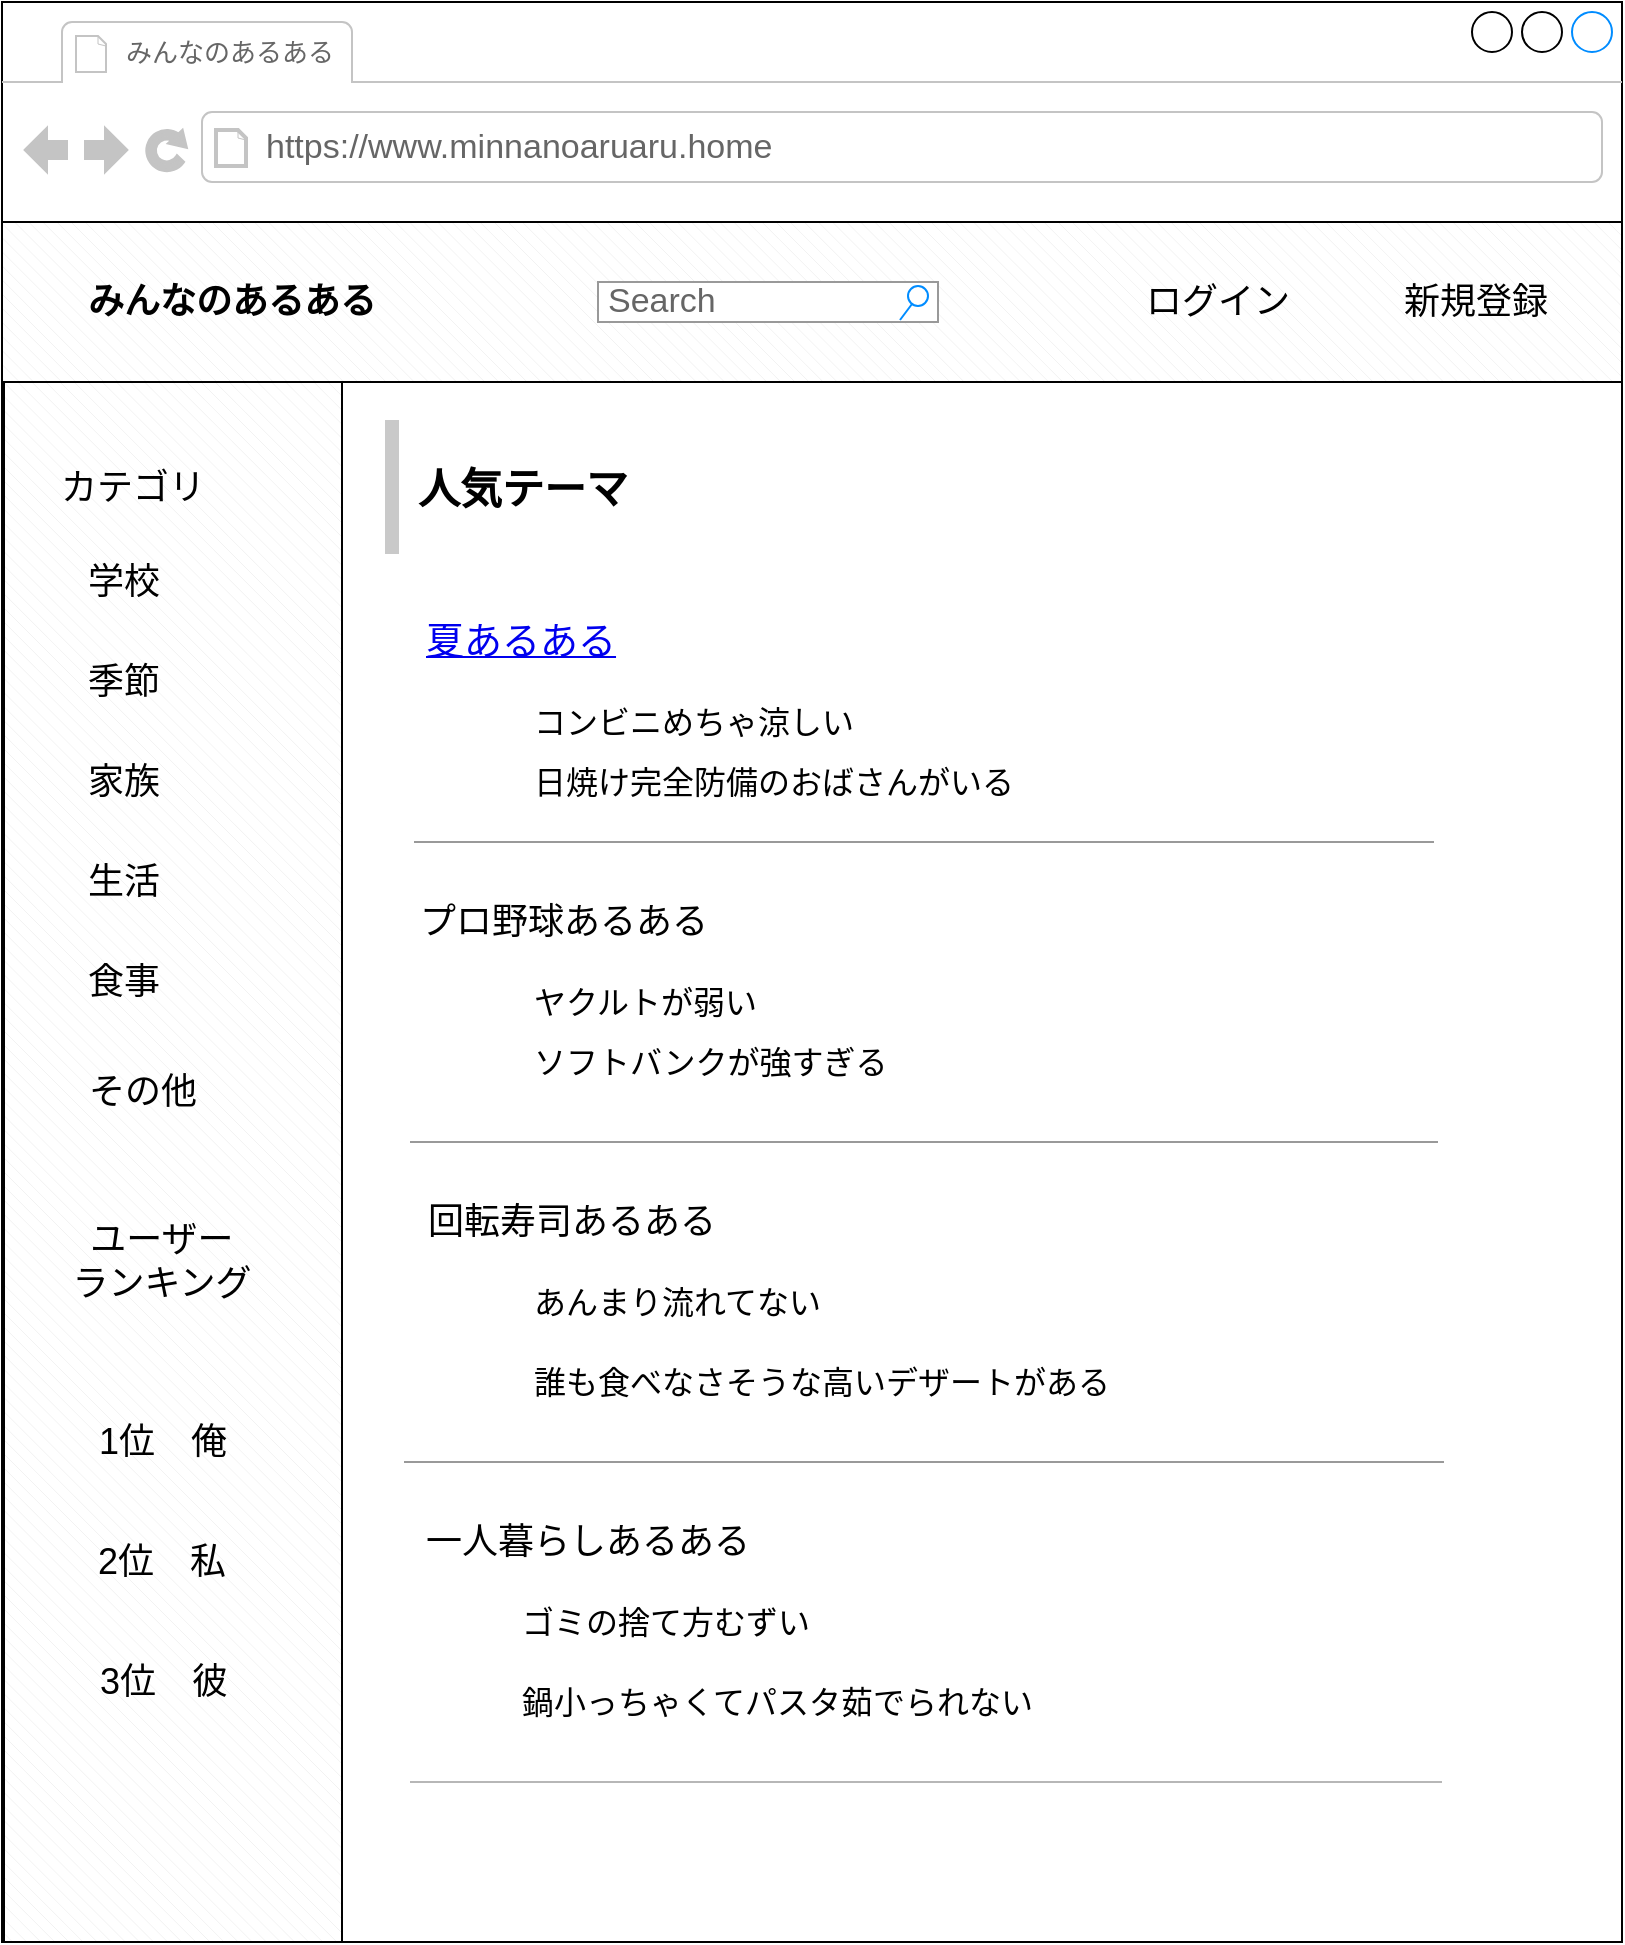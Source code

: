 <mxfile version="13.10.9" type="github" pages="2">
  <diagram id="JQWyWy0vTpY4Uh1TzkyL" name="トップ">
    <mxGraphModel dx="1065" dy="736" grid="1" gridSize="10" guides="1" tooltips="1" connect="1" arrows="1" fold="1" page="1" pageScale="1" pageWidth="827" pageHeight="1169" math="0" shadow="0">
      <root>
        <mxCell id="tlsIqxzMy-CoewqOcP2F-0" />
        <mxCell id="tlsIqxzMy-CoewqOcP2F-1" parent="tlsIqxzMy-CoewqOcP2F-0" />
        <UserObject label="" link="https://viewer.diagrams.net/?page-id=JQWyWy0vTpY4Uh1TzkyL&amp;highlight=0000ff&amp;edit=_blank&amp;layers=1&amp;nav=1&amp;page-id=JQWyWy0vTpY4Uh1TzkyL#Hhironobu0824%2Faruaruapp%2Fmaster%2F%E5%90%8D%E7%A7%B0%E6%9C%AA%E8%A8%AD%E5%AE%9A%E3%83%95%E3%82%A1%E3%82%A4%E3%83%AB.drawio" id="Q3BU7ab5tg5REgMuj1rq-0">
          <mxCell style="strokeWidth=1;shadow=0;dashed=0;align=center;html=1;shape=mxgraph.mockup.containers.browserWindow;rSize=0;strokeColor2=#008cff;strokeColor3=#c4c4c4;mainText=,;recursiveResize=0;labelBorderColor=#000000;fontSize=13;" vertex="1" parent="tlsIqxzMy-CoewqOcP2F-1">
            <mxGeometry x="70" y="30" width="810" height="970" as="geometry" />
          </mxCell>
        </UserObject>
        <mxCell id="VmW9_iYFvrXpFQ7Tvkb8-0" value="" style="verticalLabelPosition=bottom;verticalAlign=top;html=1;shape=mxgraph.basic.patternFillRect;fillStyle=diagRev;step=5;fillStrokeWidth=0.2;fillStrokeColor=#dddddd;fontSize=18;align=left;" vertex="1" parent="Q3BU7ab5tg5REgMuj1rq-0">
          <mxGeometry x="1" y="190" width="169" height="780" as="geometry" />
        </mxCell>
        <mxCell id="YG47QdEDJEbzi8OzW8HD-0" value="" style="verticalLabelPosition=bottom;verticalAlign=top;html=1;shape=mxgraph.basic.patternFillRect;fillStyle=diagRev;step=5;fillStrokeWidth=0.2;fillStrokeColor=#dddddd;fontSize=18;align=left;" vertex="1" parent="Q3BU7ab5tg5REgMuj1rq-0">
          <mxGeometry y="110" width="810" height="80" as="geometry" />
        </mxCell>
        <mxCell id="Q3BU7ab5tg5REgMuj1rq-1" value="みんなのあるある" style="strokeWidth=1;shadow=0;dashed=0;align=center;html=1;shape=mxgraph.mockup.containers.anchor;fontSize=13;fontColor=#666666;align=left;" vertex="1" parent="Q3BU7ab5tg5REgMuj1rq-0">
          <mxGeometry x="60" y="12" width="110" height="26" as="geometry" />
        </mxCell>
        <mxCell id="Q3BU7ab5tg5REgMuj1rq-2" value="https://www.minnanoaruaru.home" style="strokeWidth=1;shadow=0;dashed=0;align=center;html=1;shape=mxgraph.mockup.containers.anchor;rSize=0;fontSize=17;fontColor=#666666;align=left;" vertex="1" parent="Q3BU7ab5tg5REgMuj1rq-0">
          <mxGeometry x="130" y="60" width="250" height="26" as="geometry" />
        </mxCell>
        <mxCell id="Q3BU7ab5tg5REgMuj1rq-5" value="みんなのあるある" style="text;html=1;strokeColor=none;fillColor=none;align=center;verticalAlign=middle;whiteSpace=wrap;rounded=0;fontSize=18;fontStyle=1" vertex="1" parent="Q3BU7ab5tg5REgMuj1rq-0">
          <mxGeometry y="120" width="230" height="60" as="geometry" />
        </mxCell>
        <mxCell id="Q3BU7ab5tg5REgMuj1rq-6" value="Search" style="strokeWidth=1;shadow=0;dashed=0;align=center;html=1;shape=mxgraph.mockup.forms.searchBox;strokeColor=#999999;mainText=;strokeColor2=#008cff;fontColor=#666666;fontSize=17;align=left;spacingLeft=3;" vertex="1" parent="Q3BU7ab5tg5REgMuj1rq-0">
          <mxGeometry x="298" y="140" width="170" height="20" as="geometry" />
        </mxCell>
        <mxCell id="Q3BU7ab5tg5REgMuj1rq-7" value="ログイン" style="text;html=1;strokeColor=none;fillColor=none;align=center;verticalAlign=middle;whiteSpace=wrap;rounded=0;fontSize=18;" vertex="1" parent="Q3BU7ab5tg5REgMuj1rq-0">
          <mxGeometry x="566" y="140" width="84" height="20" as="geometry" />
        </mxCell>
        <mxCell id="Q3BU7ab5tg5REgMuj1rq-8" value="新規登録" style="text;html=1;strokeColor=none;fillColor=none;align=center;verticalAlign=middle;whiteSpace=wrap;rounded=0;fontSize=18;" vertex="1" parent="Q3BU7ab5tg5REgMuj1rq-0">
          <mxGeometry x="700" y="140" width="74" height="20" as="geometry" />
        </mxCell>
        <mxCell id="Q3BU7ab5tg5REgMuj1rq-9" value="カテゴリ" style="text;html=1;align=center;verticalAlign=middle;resizable=0;points=[];autosize=1;fontSize=18;" vertex="1" parent="Q3BU7ab5tg5REgMuj1rq-0">
          <mxGeometry x="20" y="227.5" width="90" height="30" as="geometry" />
        </mxCell>
        <mxCell id="Q3BU7ab5tg5REgMuj1rq-10" value="学校" style="text;html=1;strokeColor=none;fillColor=none;align=center;verticalAlign=middle;whiteSpace=wrap;rounded=0;fontSize=18;" vertex="1" parent="Q3BU7ab5tg5REgMuj1rq-0">
          <mxGeometry x="41" y="280" width="40" height="20" as="geometry" />
        </mxCell>
        <mxCell id="Q3BU7ab5tg5REgMuj1rq-11" value="季節" style="text;html=1;strokeColor=none;fillColor=none;align=center;verticalAlign=middle;whiteSpace=wrap;rounded=0;fontSize=18;" vertex="1" parent="Q3BU7ab5tg5REgMuj1rq-0">
          <mxGeometry x="41" y="330" width="40" height="20" as="geometry" />
        </mxCell>
        <mxCell id="Q3BU7ab5tg5REgMuj1rq-12" value="家族" style="text;html=1;strokeColor=none;fillColor=none;align=center;verticalAlign=middle;whiteSpace=wrap;rounded=0;fontSize=18;" vertex="1" parent="Q3BU7ab5tg5REgMuj1rq-0">
          <mxGeometry x="41" y="380" width="40" height="20" as="geometry" />
        </mxCell>
        <mxCell id="Q3BU7ab5tg5REgMuj1rq-13" value="生活" style="text;html=1;strokeColor=none;fillColor=none;align=center;verticalAlign=middle;whiteSpace=wrap;rounded=0;fontSize=18;" vertex="1" parent="Q3BU7ab5tg5REgMuj1rq-0">
          <mxGeometry x="41" y="430" width="40" height="20" as="geometry" />
        </mxCell>
        <mxCell id="Q3BU7ab5tg5REgMuj1rq-14" value="食事" style="text;html=1;strokeColor=none;fillColor=none;align=center;verticalAlign=middle;whiteSpace=wrap;rounded=0;fontSize=18;" vertex="1" parent="Q3BU7ab5tg5REgMuj1rq-0">
          <mxGeometry x="41" y="480" width="40" height="20" as="geometry" />
        </mxCell>
        <mxCell id="Q3BU7ab5tg5REgMuj1rq-15" value="その他" style="text;html=1;strokeColor=none;fillColor=none;align=center;verticalAlign=middle;whiteSpace=wrap;rounded=0;fontSize=18;" vertex="1" parent="Q3BU7ab5tg5REgMuj1rq-0">
          <mxGeometry x="41" y="530" width="59" height="30" as="geometry" />
        </mxCell>
        <mxCell id="Q3BU7ab5tg5REgMuj1rq-16" value="ユーザー&lt;br&gt;ランキング" style="text;html=1;strokeColor=none;fillColor=none;align=center;verticalAlign=middle;whiteSpace=wrap;rounded=0;fontSize=18;" vertex="1" parent="Q3BU7ab5tg5REgMuj1rq-0">
          <mxGeometry x="20" y="620" width="120" height="20" as="geometry" />
        </mxCell>
        <mxCell id="Q3BU7ab5tg5REgMuj1rq-17" value="1位　俺" style="text;html=1;strokeColor=none;fillColor=none;align=center;verticalAlign=middle;whiteSpace=wrap;rounded=0;fontSize=18;" vertex="1" parent="Q3BU7ab5tg5REgMuj1rq-0">
          <mxGeometry x="41" y="710" width="79" height="20" as="geometry" />
        </mxCell>
        <mxCell id="Q3BU7ab5tg5REgMuj1rq-18" value="2位　私" style="text;html=1;strokeColor=none;fillColor=none;align=center;verticalAlign=middle;whiteSpace=wrap;rounded=0;fontSize=18;" vertex="1" parent="Q3BU7ab5tg5REgMuj1rq-0">
          <mxGeometry x="45.25" y="770" width="69.5" height="20" as="geometry" />
        </mxCell>
        <mxCell id="Q3BU7ab5tg5REgMuj1rq-19" value="3位　彼" style="text;html=1;strokeColor=none;fillColor=none;align=center;verticalAlign=middle;whiteSpace=wrap;rounded=0;fontSize=18;" vertex="1" parent="Q3BU7ab5tg5REgMuj1rq-0">
          <mxGeometry x="45.75" y="830" width="69.5" height="20" as="geometry" />
        </mxCell>
        <mxCell id="Q3BU7ab5tg5REgMuj1rq-23" value="&lt;font style=&quot;font-size: 21px&quot;&gt;人気テーマ&lt;/font&gt;" style="text;html=1;strokeColor=none;fillColor=none;align=left;verticalAlign=middle;whiteSpace=wrap;rounded=0;fontSize=18;fontStyle=1" vertex="1" parent="Q3BU7ab5tg5REgMuj1rq-0">
          <mxGeometry x="206" y="220" width="244" height="45" as="geometry" />
        </mxCell>
        <mxCell id="Q3BU7ab5tg5REgMuj1rq-24" value="&lt;font style=&quot;font-size: 19px&quot;&gt;&lt;a href=&quot;ページ2&quot;&gt;夏あるある&lt;/a&gt;&lt;/font&gt;" style="text;html=1;strokeColor=none;fillColor=none;align=left;verticalAlign=middle;whiteSpace=wrap;rounded=0;fontSize=18;" vertex="1" parent="Q3BU7ab5tg5REgMuj1rq-0">
          <mxGeometry x="210" y="300" width="120" height="40" as="geometry" />
        </mxCell>
        <mxCell id="Q3BU7ab5tg5REgMuj1rq-25" value="コンビニめちゃ涼しい" style="text;html=1;strokeColor=none;fillColor=none;align=left;verticalAlign=middle;whiteSpace=wrap;rounded=0;fontSize=16;" vertex="1" parent="Q3BU7ab5tg5REgMuj1rq-0">
          <mxGeometry x="264" y="350" width="204" height="20" as="geometry" />
        </mxCell>
        <mxCell id="Q3BU7ab5tg5REgMuj1rq-26" value="日焼け完全防備のおばさんがいる" style="text;html=1;strokeColor=none;fillColor=none;align=left;verticalAlign=middle;whiteSpace=wrap;rounded=0;fontSize=16;" vertex="1" parent="Q3BU7ab5tg5REgMuj1rq-0">
          <mxGeometry x="264" y="380" width="274" height="20" as="geometry" />
        </mxCell>
        <mxCell id="Q3BU7ab5tg5REgMuj1rq-27" value="プロ野球あるある" style="text;html=1;strokeColor=none;fillColor=none;align=center;verticalAlign=middle;whiteSpace=wrap;rounded=0;fontSize=18;" vertex="1" parent="Q3BU7ab5tg5REgMuj1rq-0">
          <mxGeometry x="206" y="450" width="150" height="20" as="geometry" />
        </mxCell>
        <mxCell id="Q3BU7ab5tg5REgMuj1rq-28" value="ヤクルトが弱い" style="text;html=1;strokeColor=none;fillColor=none;align=left;verticalAlign=middle;whiteSpace=wrap;rounded=0;fontSize=16;" vertex="1" parent="Q3BU7ab5tg5REgMuj1rq-0">
          <mxGeometry x="264" y="490" width="140" height="20" as="geometry" />
        </mxCell>
        <mxCell id="Q3BU7ab5tg5REgMuj1rq-29" value="ソフトバンクが強すぎる" style="text;html=1;strokeColor=none;fillColor=none;align=left;verticalAlign=middle;whiteSpace=wrap;rounded=0;fontSize=16;" vertex="1" parent="Q3BU7ab5tg5REgMuj1rq-0">
          <mxGeometry x="264" y="520" width="210" height="20" as="geometry" />
        </mxCell>
        <mxCell id="Q3BU7ab5tg5REgMuj1rq-30" value="回転寿司あるある" style="text;html=1;strokeColor=none;fillColor=none;align=center;verticalAlign=middle;whiteSpace=wrap;rounded=0;fontSize=18;" vertex="1" parent="Q3BU7ab5tg5REgMuj1rq-0">
          <mxGeometry x="210" y="600" width="150" height="20" as="geometry" />
        </mxCell>
        <mxCell id="Q3BU7ab5tg5REgMuj1rq-31" value="あんまり流れてない" style="text;html=1;strokeColor=none;fillColor=none;align=left;verticalAlign=middle;whiteSpace=wrap;rounded=0;fontSize=16;" vertex="1" parent="Q3BU7ab5tg5REgMuj1rq-0">
          <mxGeometry x="264" y="640" width="164" height="20" as="geometry" />
        </mxCell>
        <mxCell id="Q3BU7ab5tg5REgMuj1rq-32" value="誰も食べなさそうな高いデザートがある" style="text;html=1;strokeColor=none;fillColor=none;align=left;verticalAlign=middle;whiteSpace=wrap;rounded=0;fontSize=16;" vertex="1" parent="Q3BU7ab5tg5REgMuj1rq-0">
          <mxGeometry x="264" y="680" width="344" height="20" as="geometry" />
        </mxCell>
        <mxCell id="9l3WBcSdyewp3wXsPgVu-3" value="" style="verticalLabelPosition=bottom;shadow=0;dashed=0;align=center;html=1;verticalAlign=top;strokeWidth=1;shape=mxgraph.mockup.markup.line;strokeColor=#999999;fontSize=18;" vertex="1" parent="Q3BU7ab5tg5REgMuj1rq-0">
          <mxGeometry x="206" y="410" width="510" height="20" as="geometry" />
        </mxCell>
        <mxCell id="9l3WBcSdyewp3wXsPgVu-6" value="" style="verticalLabelPosition=bottom;shadow=0;dashed=0;align=center;html=1;verticalAlign=top;strokeWidth=1;shape=mxgraph.mockup.markup.line;strokeColor=#999999;fontSize=18;" vertex="1" parent="Q3BU7ab5tg5REgMuj1rq-0">
          <mxGeometry x="204" y="560" width="514" height="20" as="geometry" />
        </mxCell>
        <mxCell id="9l3WBcSdyewp3wXsPgVu-7" value="" style="verticalLabelPosition=bottom;shadow=0;dashed=0;align=center;html=1;verticalAlign=top;strokeWidth=1;shape=mxgraph.mockup.markup.line;strokeColor=#999999;fontSize=18;" vertex="1" parent="Q3BU7ab5tg5REgMuj1rq-0">
          <mxGeometry x="201" y="720" width="520" height="20" as="geometry" />
        </mxCell>
        <mxCell id="VkD0JdiJiW4i1E3o962Y-0" value="" style="shape=partialRectangle;whiteSpace=wrap;html=1;right=0;top=0;bottom=0;fillColor=none;routingCenterX=-0.5;strokeColor=#B3B3B3;strokeWidth=7;fontSize=18;opacity=70;align=left;" vertex="1" parent="Q3BU7ab5tg5REgMuj1rq-0">
          <mxGeometry x="195" y="212.5" width="415" height="60" as="geometry" />
        </mxCell>
        <mxCell id="0ygHku2nrfEcEXg2gFak-1" value="一人暮らしあるある" style="text;html=1;strokeColor=none;fillColor=none;align=left;verticalAlign=middle;whiteSpace=wrap;rounded=0;fontSize=18;opacity=70;" vertex="1" parent="Q3BU7ab5tg5REgMuj1rq-0">
          <mxGeometry x="210" y="760" width="170" height="20" as="geometry" />
        </mxCell>
        <mxCell id="0ygHku2nrfEcEXg2gFak-3" value="&lt;font style=&quot;font-size: 16px&quot;&gt;ゴミの捨て方むずい&lt;/font&gt;" style="text;html=1;strokeColor=none;fillColor=none;align=left;verticalAlign=middle;whiteSpace=wrap;rounded=0;fontSize=18;opacity=70;" vertex="1" parent="Q3BU7ab5tg5REgMuj1rq-0">
          <mxGeometry x="258" y="800" width="212" height="20" as="geometry" />
        </mxCell>
        <mxCell id="0ygHku2nrfEcEXg2gFak-4" value="&lt;span style=&quot;font-size: 16px&quot;&gt;鍋小っちゃくてパスタ茹でられない&lt;/span&gt;" style="text;html=1;strokeColor=none;fillColor=none;align=left;verticalAlign=middle;whiteSpace=wrap;rounded=0;fontSize=18;opacity=70;" vertex="1" parent="Q3BU7ab5tg5REgMuj1rq-0">
          <mxGeometry x="258" y="840" width="262" height="20" as="geometry" />
        </mxCell>
        <mxCell id="0ygHku2nrfEcEXg2gFak-5" value="" style="verticalLabelPosition=bottom;shadow=0;dashed=0;align=center;html=1;verticalAlign=top;strokeWidth=1;shape=mxgraph.mockup.markup.line;strokeColor=#999999;fontSize=18;opacity=70;" vertex="1" parent="Q3BU7ab5tg5REgMuj1rq-0">
          <mxGeometry x="204" y="880" width="516" height="20" as="geometry" />
        </mxCell>
      </root>
    </mxGraphModel>
  </diagram>
  <diagram id="bf_GO7GSEGs-2usiYzlT" name="個別">
    <mxGraphModel dx="1065" dy="1905" grid="1" gridSize="10" guides="1" tooltips="1" connect="1" arrows="1" fold="1" page="1" pageScale="1" pageWidth="827" pageHeight="1169" math="0" shadow="0">
      <root>
        <mxCell id="FQ8Olp8cKsS3CSEHPEwH-0" />
        <mxCell id="FQ8Olp8cKsS3CSEHPEwH-1" parent="FQ8Olp8cKsS3CSEHPEwH-0" />
        <mxCell id="zOC9tIDwUw4pU7DWZ6io-1" value="" style="verticalLabelPosition=bottom;verticalAlign=top;html=1;shape=mxgraph.basic.rect;fillColor2=none;strokeWidth=1;size=20;indent=5;fontSize=18;align=left;" vertex="1" parent="FQ8Olp8cKsS3CSEHPEwH-1">
          <mxGeometry x="430" y="60" width="120" height="60" as="geometry" />
        </mxCell>
        <UserObject label="" link="https://viewer.diagrams.net/?page-id=JQWyWy0vTpY4Uh1TzkyL&amp;highlight=0000ff&amp;edit=_blank&amp;layers=1&amp;nav=1&amp;page-id=JQWyWy0vTpY4Uh1TzkyL#Hhironobu0824%2Faruaruapp%2Fmaster%2F%E5%90%8D%E7%A7%B0%E6%9C%AA%E8%A8%AD%E5%AE%9A%E3%83%95%E3%82%A1%E3%82%A4%E3%83%AB.drawio" id="ctEzAyNJ82Mr7fy5SOiO-1">
          <mxCell style="strokeWidth=1;shadow=0;dashed=1;align=center;html=1;shape=mxgraph.mockup.containers.browserWindow;rSize=0;strokeColor2=#008cff;strokeColor3=#c4c4c4;mainText=,;recursiveResize=0;labelBorderColor=#000000;fontSize=13;dashPattern=1 1;" vertex="1" parent="FQ8Olp8cKsS3CSEHPEwH-1">
            <mxGeometry x="9" y="-280" width="810" height="970" as="geometry" />
          </mxCell>
        </UserObject>
        <mxCell id="a3haHPYpsiXNYjHjg2dh-1" value="" style="shape=partialRectangle;whiteSpace=wrap;html=1;right=0;top=0;bottom=0;fillColor=#f5f5f5;routingCenterX=-0.5;fontSize=18;align=left;strokeColor=#666666;opacity=70;strokeWidth=7;fontColor=#333333;" vertex="1" parent="ctEzAyNJ82Mr7fy5SOiO-1">
          <mxGeometry x="205" y="220" width="570" height="90" as="geometry" />
        </mxCell>
        <mxCell id="zOC9tIDwUw4pU7DWZ6io-8" value="" style="verticalLabelPosition=bottom;verticalAlign=top;html=1;shape=mxgraph.basic.patternFillRect;fillStyle=diagRev;step=5;fillStrokeWidth=0.2;fillStrokeColor=#dddddd;fontSize=18;align=left;" vertex="1" parent="ctEzAyNJ82Mr7fy5SOiO-1">
          <mxGeometry y="110" width="810" height="80" as="geometry" />
        </mxCell>
        <mxCell id="zOC9tIDwUw4pU7DWZ6io-7" value="" style="verticalLabelPosition=bottom;verticalAlign=top;html=1;shape=mxgraph.basic.patternFillRect;fillStyle=diagRev;step=5;fillStrokeWidth=0.2;fillStrokeColor=#dddddd;fontSize=18;align=left;" vertex="1" parent="ctEzAyNJ82Mr7fy5SOiO-1">
          <mxGeometry x="1" y="190" width="169" height="780" as="geometry" />
        </mxCell>
        <mxCell id="ctEzAyNJ82Mr7fy5SOiO-2" value="みんなのあるある" style="strokeWidth=1;shadow=0;dashed=0;align=center;html=1;shape=mxgraph.mockup.containers.anchor;fontSize=13;fontColor=#666666;align=left;" vertex="1" parent="ctEzAyNJ82Mr7fy5SOiO-1">
          <mxGeometry x="60" y="12" width="110" height="26" as="geometry" />
        </mxCell>
        <mxCell id="ctEzAyNJ82Mr7fy5SOiO-3" value="https://www.minnanoaruaru.home" style="strokeWidth=1;shadow=0;dashed=0;align=center;html=1;shape=mxgraph.mockup.containers.anchor;rSize=0;fontSize=17;fontColor=#666666;align=left;" vertex="1" parent="ctEzAyNJ82Mr7fy5SOiO-1">
          <mxGeometry x="130" y="60" width="250" height="26" as="geometry" />
        </mxCell>
        <mxCell id="ctEzAyNJ82Mr7fy5SOiO-9" value="みんなのあるある" style="text;html=1;strokeColor=none;fillColor=none;align=center;verticalAlign=middle;whiteSpace=wrap;rounded=0;fontSize=18;fontStyle=1" vertex="1" parent="ctEzAyNJ82Mr7fy5SOiO-1">
          <mxGeometry x="1" y="120" width="230" height="60" as="geometry" />
        </mxCell>
        <mxCell id="ctEzAyNJ82Mr7fy5SOiO-5" value="Search" style="strokeWidth=1;shadow=0;dashed=0;align=center;html=1;shape=mxgraph.mockup.forms.searchBox;strokeColor=#999999;mainText=;strokeColor2=#008cff;fontColor=#666666;fontSize=17;align=left;spacingLeft=3;" vertex="1" parent="ctEzAyNJ82Mr7fy5SOiO-1">
          <mxGeometry x="302" y="140" width="170" height="20" as="geometry" />
        </mxCell>
        <mxCell id="ctEzAyNJ82Mr7fy5SOiO-11" value="ログイン" style="text;html=1;strokeColor=none;fillColor=none;align=center;verticalAlign=middle;whiteSpace=wrap;rounded=0;fontSize=18;" vertex="1" parent="ctEzAyNJ82Mr7fy5SOiO-1">
          <mxGeometry x="566" y="140" width="84" height="20" as="geometry" />
        </mxCell>
        <mxCell id="ctEzAyNJ82Mr7fy5SOiO-12" value="新規登録" style="text;html=1;strokeColor=none;fillColor=none;align=center;verticalAlign=middle;whiteSpace=wrap;rounded=0;fontSize=18;" vertex="1" parent="ctEzAyNJ82Mr7fy5SOiO-1">
          <mxGeometry x="699" y="140" width="74" height="20" as="geometry" />
        </mxCell>
        <mxCell id="ctEzAyNJ82Mr7fy5SOiO-17" value="カテゴリ" style="text;html=1;align=center;verticalAlign=middle;resizable=0;points=[];autosize=1;fontSize=18;" vertex="1" parent="ctEzAyNJ82Mr7fy5SOiO-1">
          <mxGeometry x="16" y="210" width="90" height="30" as="geometry" />
        </mxCell>
        <mxCell id="ctEzAyNJ82Mr7fy5SOiO-18" value="学校" style="text;html=1;strokeColor=none;fillColor=none;align=center;verticalAlign=middle;whiteSpace=wrap;rounded=0;fontSize=18;" vertex="1" parent="ctEzAyNJ82Mr7fy5SOiO-1">
          <mxGeometry x="41" y="280" width="40" height="20" as="geometry" />
        </mxCell>
        <mxCell id="ctEzAyNJ82Mr7fy5SOiO-19" value="季節" style="text;html=1;strokeColor=none;fillColor=none;align=center;verticalAlign=middle;whiteSpace=wrap;rounded=0;fontSize=18;" vertex="1" parent="ctEzAyNJ82Mr7fy5SOiO-1">
          <mxGeometry x="41" y="330" width="40" height="20" as="geometry" />
        </mxCell>
        <mxCell id="ctEzAyNJ82Mr7fy5SOiO-21" value="家族" style="text;html=1;strokeColor=none;fillColor=none;align=center;verticalAlign=middle;whiteSpace=wrap;rounded=0;fontSize=18;" vertex="1" parent="ctEzAyNJ82Mr7fy5SOiO-1">
          <mxGeometry x="41" y="380" width="40" height="20" as="geometry" />
        </mxCell>
        <mxCell id="ctEzAyNJ82Mr7fy5SOiO-22" value="生活" style="text;html=1;strokeColor=none;fillColor=none;align=center;verticalAlign=middle;whiteSpace=wrap;rounded=0;fontSize=18;" vertex="1" parent="ctEzAyNJ82Mr7fy5SOiO-1">
          <mxGeometry x="41" y="430" width="40" height="20" as="geometry" />
        </mxCell>
        <mxCell id="ctEzAyNJ82Mr7fy5SOiO-23" value="食事" style="text;html=1;strokeColor=none;fillColor=none;align=center;verticalAlign=middle;whiteSpace=wrap;rounded=0;fontSize=18;" vertex="1" parent="ctEzAyNJ82Mr7fy5SOiO-1">
          <mxGeometry x="41" y="480" width="40" height="20" as="geometry" />
        </mxCell>
        <mxCell id="ctEzAyNJ82Mr7fy5SOiO-24" value="その他" style="text;html=1;strokeColor=none;fillColor=none;align=center;verticalAlign=middle;whiteSpace=wrap;rounded=0;fontSize=18;" vertex="1" parent="ctEzAyNJ82Mr7fy5SOiO-1">
          <mxGeometry x="41" y="530" width="59" height="30" as="geometry" />
        </mxCell>
        <mxCell id="ctEzAyNJ82Mr7fy5SOiO-25" value="ユーザー&lt;br&gt;ランキング" style="text;html=1;strokeColor=none;fillColor=none;align=center;verticalAlign=middle;whiteSpace=wrap;rounded=0;fontSize=18;" vertex="1" parent="ctEzAyNJ82Mr7fy5SOiO-1">
          <mxGeometry x="20" y="620" width="120" height="20" as="geometry" />
        </mxCell>
        <mxCell id="ctEzAyNJ82Mr7fy5SOiO-26" value="1位　俺" style="text;html=1;strokeColor=none;fillColor=none;align=center;verticalAlign=middle;whiteSpace=wrap;rounded=0;fontSize=18;" vertex="1" parent="ctEzAyNJ82Mr7fy5SOiO-1">
          <mxGeometry x="41" y="710" width="79" height="20" as="geometry" />
        </mxCell>
        <mxCell id="ctEzAyNJ82Mr7fy5SOiO-27" value="2位　私" style="text;html=1;strokeColor=none;fillColor=none;align=center;verticalAlign=middle;whiteSpace=wrap;rounded=0;fontSize=18;" vertex="1" parent="ctEzAyNJ82Mr7fy5SOiO-1">
          <mxGeometry x="45.25" y="770" width="69.5" height="20" as="geometry" />
        </mxCell>
        <mxCell id="ctEzAyNJ82Mr7fy5SOiO-28" value="3位　彼" style="text;html=1;strokeColor=none;fillColor=none;align=center;verticalAlign=middle;whiteSpace=wrap;rounded=0;fontSize=18;" vertex="1" parent="ctEzAyNJ82Mr7fy5SOiO-1">
          <mxGeometry x="45.75" y="830" width="69.5" height="20" as="geometry" />
        </mxCell>
        <mxCell id="MCTT5lJKMhQnmLzxT7nn-38" value="&amp;nbsp;3 甲子園ずっと見がち" style="text;html=1;strokeColor=none;fillColor=none;align=left;verticalAlign=middle;whiteSpace=wrap;rounded=0;fontSize=18;" vertex="1" parent="ctEzAyNJ82Mr7fy5SOiO-1">
          <mxGeometry x="240" y="580" width="294" height="20" as="geometry" />
        </mxCell>
        <mxCell id="MCTT5lJKMhQnmLzxT7nn-39" value="いいね数　4&lt;br&gt;by　hironobu" style="text;html=1;strokeColor=none;fillColor=none;align=left;verticalAlign=top;whiteSpace=wrap;rounded=0;fontSize=18;" vertex="1" parent="ctEzAyNJ82Mr7fy5SOiO-1">
          <mxGeometry x="524" y="610" width="214" height="60" as="geometry" />
        </mxCell>
        <mxCell id="ctEzAyNJ82Mr7fy5SOiO-43" value="2 日焼け完全防備のおばさんがいる" style="text;html=1;strokeColor=none;fillColor=none;align=left;verticalAlign=middle;whiteSpace=wrap;rounded=0;fontSize=18;" vertex="1" parent="ctEzAyNJ82Mr7fy5SOiO-1">
          <mxGeometry x="240" y="450" width="294" height="20" as="geometry" />
        </mxCell>
        <mxCell id="MCTT5lJKMhQnmLzxT7nn-9" value="いいね数　4&lt;br&gt;by　hironobu" style="text;html=1;strokeColor=none;fillColor=none;align=left;verticalAlign=top;whiteSpace=wrap;rounded=0;fontSize=18;" vertex="1" parent="ctEzAyNJ82Mr7fy5SOiO-1">
          <mxGeometry x="521" y="490" width="214" height="60" as="geometry" />
        </mxCell>
        <mxCell id="ctEzAyNJ82Mr7fy5SOiO-42" value="1&amp;nbsp; コンビニめちゃ涼しい" style="text;html=1;strokeColor=none;fillColor=none;align=left;verticalAlign=middle;whiteSpace=wrap;rounded=0;fontSize=18;" vertex="1" parent="ctEzAyNJ82Mr7fy5SOiO-1">
          <mxGeometry x="240" y="340" width="204" height="20" as="geometry" />
        </mxCell>
        <mxCell id="MCTT5lJKMhQnmLzxT7nn-4" value="いいね数　4&lt;br&gt;by　hironobu" style="text;html=1;strokeColor=none;fillColor=none;align=left;verticalAlign=top;whiteSpace=wrap;rounded=0;fontSize=18;" vertex="1" parent="ctEzAyNJ82Mr7fy5SOiO-1">
          <mxGeometry x="524" y="370" width="214" height="60" as="geometry" />
        </mxCell>
        <mxCell id="MCTT5lJKMhQnmLzxT7nn-1" value="&lt;font style=&quot;font-size: 22px&quot;&gt;夏あるある&lt;/font&gt;" style="text;html=1;strokeColor=none;fillColor=none;align=left;verticalAlign=middle;whiteSpace=wrap;rounded=0;fontSize=18;" vertex="1" parent="ctEzAyNJ82Mr7fy5SOiO-1">
          <mxGeometry x="220" y="240" width="132" height="20" as="geometry" />
        </mxCell>
        <mxCell id="MCTT5lJKMhQnmLzxT7nn-2" value="2020/12/4&lt;br&gt;投稿数　12" style="text;html=1;strokeColor=none;fillColor=none;align=left;verticalAlign=middle;whiteSpace=wrap;rounded=0;fontSize=18;" vertex="1" parent="ctEzAyNJ82Mr7fy5SOiO-1">
          <mxGeometry x="616" y="240" width="122" height="60" as="geometry" />
        </mxCell>
        <mxCell id="zOC9tIDwUw4pU7DWZ6io-3" value="&amp;nbsp;4　起きたら布団無い" style="text;html=1;strokeColor=none;fillColor=none;align=left;verticalAlign=middle;whiteSpace=wrap;rounded=0;fontSize=18;" vertex="1" parent="ctEzAyNJ82Mr7fy5SOiO-1">
          <mxGeometry x="240" y="690" width="294" height="20" as="geometry" />
        </mxCell>
        <mxCell id="zOC9tIDwUw4pU7DWZ6io-4" value="&amp;nbsp;５　昼に麺類食べがち" style="text;html=1;strokeColor=none;fillColor=none;align=left;verticalAlign=middle;whiteSpace=wrap;rounded=0;fontSize=18;" vertex="1" parent="ctEzAyNJ82Mr7fy5SOiO-1">
          <mxGeometry x="240" y="800" width="294" height="20" as="geometry" />
        </mxCell>
        <mxCell id="zOC9tIDwUw4pU7DWZ6io-5" value="いいね数　4&lt;br&gt;by　hironobu" style="text;html=1;strokeColor=none;fillColor=none;align=left;verticalAlign=top;whiteSpace=wrap;rounded=0;fontSize=18;" vertex="1" parent="ctEzAyNJ82Mr7fy5SOiO-1">
          <mxGeometry x="524" y="710" width="214" height="60" as="geometry" />
        </mxCell>
        <mxCell id="zOC9tIDwUw4pU7DWZ6io-6" value="いいね数　4&lt;br&gt;by　hironobu" style="text;html=1;strokeColor=none;fillColor=none;align=left;verticalAlign=top;whiteSpace=wrap;rounded=0;fontSize=18;" vertex="1" parent="ctEzAyNJ82Mr7fy5SOiO-1">
          <mxGeometry x="521" y="820" width="214" height="60" as="geometry" />
        </mxCell>
      </root>
    </mxGraphModel>
  </diagram>
</mxfile>
